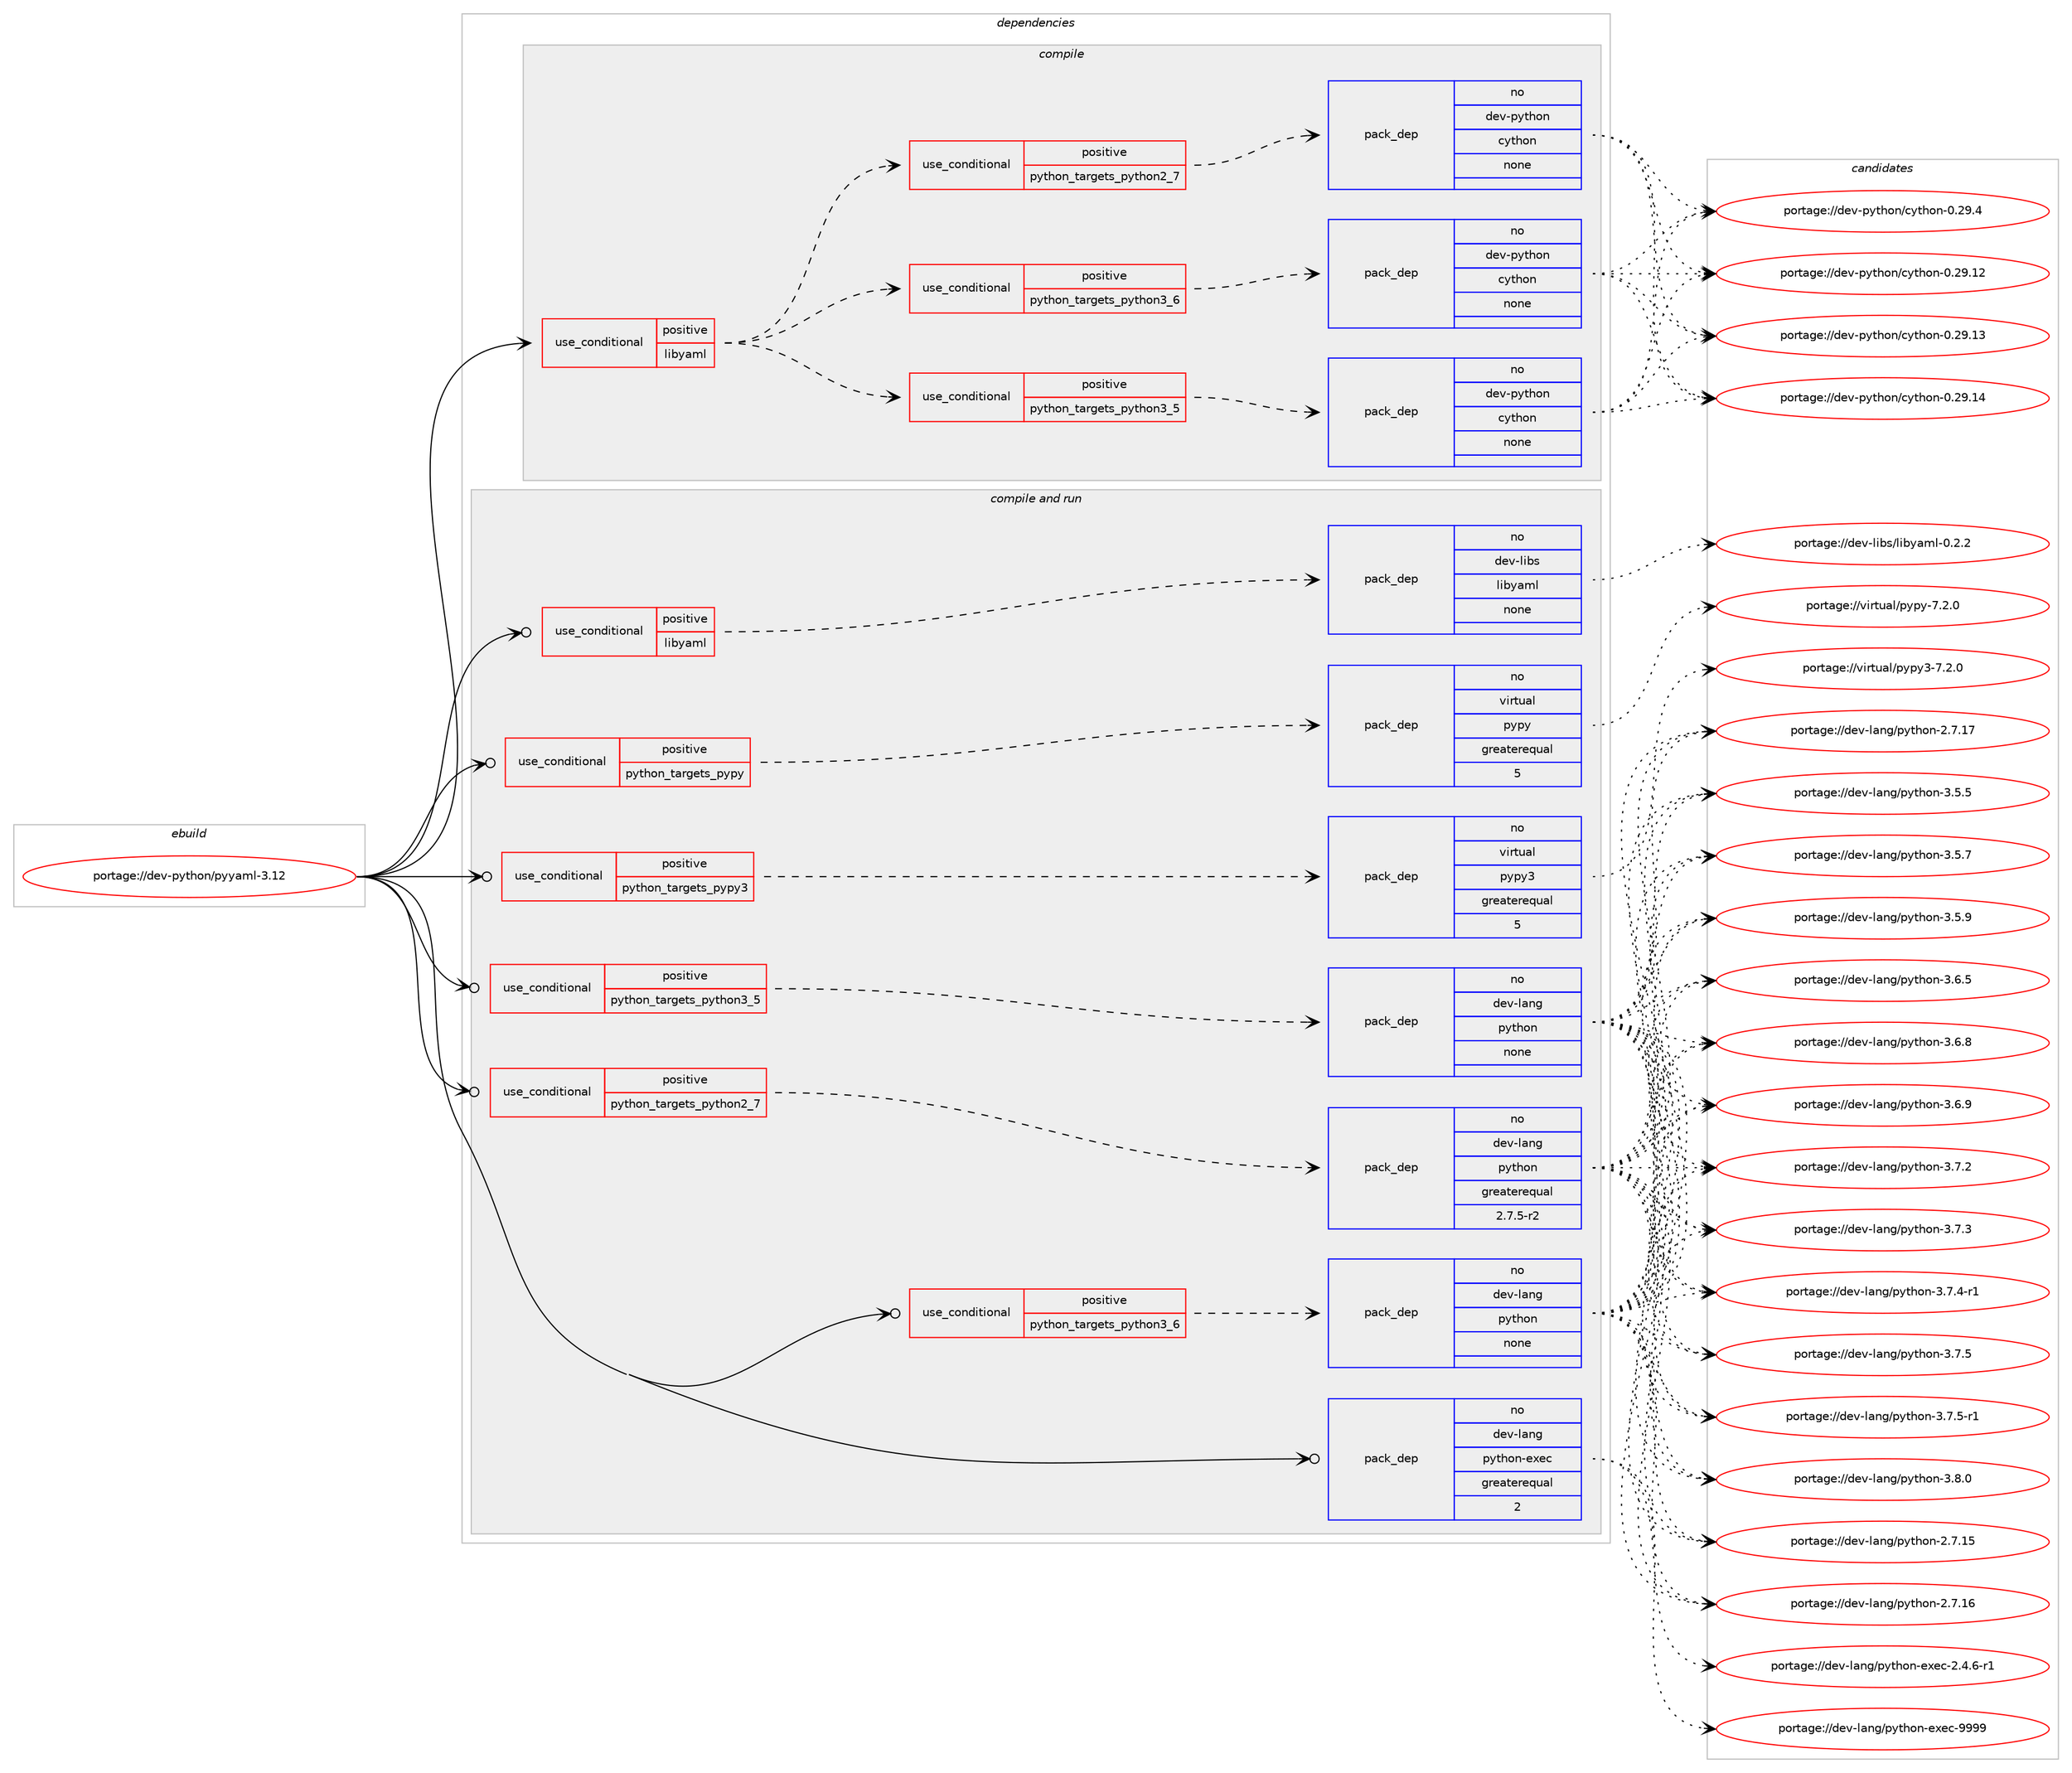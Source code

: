 digraph prolog {

# *************
# Graph options
# *************

newrank=true;
concentrate=true;
compound=true;
graph [rankdir=LR,fontname=Helvetica,fontsize=10,ranksep=1.5];#, ranksep=2.5, nodesep=0.2];
edge  [arrowhead=vee];
node  [fontname=Helvetica,fontsize=10];

# **********
# The ebuild
# **********

subgraph cluster_leftcol {
color=gray;
rank=same;
label=<<i>ebuild</i>>;
id [label="portage://dev-python/pyyaml-3.12", color=red, width=4, href="../dev-python/pyyaml-3.12.svg"];
}

# ****************
# The dependencies
# ****************

subgraph cluster_midcol {
color=gray;
label=<<i>dependencies</i>>;
subgraph cluster_compile {
fillcolor="#eeeeee";
style=filled;
label=<<i>compile</i>>;
subgraph cond37538 {
dependency169032 [label=<<TABLE BORDER="0" CELLBORDER="1" CELLSPACING="0" CELLPADDING="4"><TR><TD ROWSPAN="3" CELLPADDING="10">use_conditional</TD></TR><TR><TD>positive</TD></TR><TR><TD>libyaml</TD></TR></TABLE>>, shape=none, color=red];
subgraph cond37539 {
dependency169033 [label=<<TABLE BORDER="0" CELLBORDER="1" CELLSPACING="0" CELLPADDING="4"><TR><TD ROWSPAN="3" CELLPADDING="10">use_conditional</TD></TR><TR><TD>positive</TD></TR><TR><TD>python_targets_python2_7</TD></TR></TABLE>>, shape=none, color=red];
subgraph pack128094 {
dependency169034 [label=<<TABLE BORDER="0" CELLBORDER="1" CELLSPACING="0" CELLPADDING="4" WIDTH="220"><TR><TD ROWSPAN="6" CELLPADDING="30">pack_dep</TD></TR><TR><TD WIDTH="110">no</TD></TR><TR><TD>dev-python</TD></TR><TR><TD>cython</TD></TR><TR><TD>none</TD></TR><TR><TD></TD></TR></TABLE>>, shape=none, color=blue];
}
dependency169033:e -> dependency169034:w [weight=20,style="dashed",arrowhead="vee"];
}
dependency169032:e -> dependency169033:w [weight=20,style="dashed",arrowhead="vee"];
subgraph cond37540 {
dependency169035 [label=<<TABLE BORDER="0" CELLBORDER="1" CELLSPACING="0" CELLPADDING="4"><TR><TD ROWSPAN="3" CELLPADDING="10">use_conditional</TD></TR><TR><TD>positive</TD></TR><TR><TD>python_targets_python3_5</TD></TR></TABLE>>, shape=none, color=red];
subgraph pack128095 {
dependency169036 [label=<<TABLE BORDER="0" CELLBORDER="1" CELLSPACING="0" CELLPADDING="4" WIDTH="220"><TR><TD ROWSPAN="6" CELLPADDING="30">pack_dep</TD></TR><TR><TD WIDTH="110">no</TD></TR><TR><TD>dev-python</TD></TR><TR><TD>cython</TD></TR><TR><TD>none</TD></TR><TR><TD></TD></TR></TABLE>>, shape=none, color=blue];
}
dependency169035:e -> dependency169036:w [weight=20,style="dashed",arrowhead="vee"];
}
dependency169032:e -> dependency169035:w [weight=20,style="dashed",arrowhead="vee"];
subgraph cond37541 {
dependency169037 [label=<<TABLE BORDER="0" CELLBORDER="1" CELLSPACING="0" CELLPADDING="4"><TR><TD ROWSPAN="3" CELLPADDING="10">use_conditional</TD></TR><TR><TD>positive</TD></TR><TR><TD>python_targets_python3_6</TD></TR></TABLE>>, shape=none, color=red];
subgraph pack128096 {
dependency169038 [label=<<TABLE BORDER="0" CELLBORDER="1" CELLSPACING="0" CELLPADDING="4" WIDTH="220"><TR><TD ROWSPAN="6" CELLPADDING="30">pack_dep</TD></TR><TR><TD WIDTH="110">no</TD></TR><TR><TD>dev-python</TD></TR><TR><TD>cython</TD></TR><TR><TD>none</TD></TR><TR><TD></TD></TR></TABLE>>, shape=none, color=blue];
}
dependency169037:e -> dependency169038:w [weight=20,style="dashed",arrowhead="vee"];
}
dependency169032:e -> dependency169037:w [weight=20,style="dashed",arrowhead="vee"];
}
id:e -> dependency169032:w [weight=20,style="solid",arrowhead="vee"];
}
subgraph cluster_compileandrun {
fillcolor="#eeeeee";
style=filled;
label=<<i>compile and run</i>>;
subgraph cond37542 {
dependency169039 [label=<<TABLE BORDER="0" CELLBORDER="1" CELLSPACING="0" CELLPADDING="4"><TR><TD ROWSPAN="3" CELLPADDING="10">use_conditional</TD></TR><TR><TD>positive</TD></TR><TR><TD>libyaml</TD></TR></TABLE>>, shape=none, color=red];
subgraph pack128097 {
dependency169040 [label=<<TABLE BORDER="0" CELLBORDER="1" CELLSPACING="0" CELLPADDING="4" WIDTH="220"><TR><TD ROWSPAN="6" CELLPADDING="30">pack_dep</TD></TR><TR><TD WIDTH="110">no</TD></TR><TR><TD>dev-libs</TD></TR><TR><TD>libyaml</TD></TR><TR><TD>none</TD></TR><TR><TD></TD></TR></TABLE>>, shape=none, color=blue];
}
dependency169039:e -> dependency169040:w [weight=20,style="dashed",arrowhead="vee"];
}
id:e -> dependency169039:w [weight=20,style="solid",arrowhead="odotvee"];
subgraph cond37543 {
dependency169041 [label=<<TABLE BORDER="0" CELLBORDER="1" CELLSPACING="0" CELLPADDING="4"><TR><TD ROWSPAN="3" CELLPADDING="10">use_conditional</TD></TR><TR><TD>positive</TD></TR><TR><TD>python_targets_pypy</TD></TR></TABLE>>, shape=none, color=red];
subgraph pack128098 {
dependency169042 [label=<<TABLE BORDER="0" CELLBORDER="1" CELLSPACING="0" CELLPADDING="4" WIDTH="220"><TR><TD ROWSPAN="6" CELLPADDING="30">pack_dep</TD></TR><TR><TD WIDTH="110">no</TD></TR><TR><TD>virtual</TD></TR><TR><TD>pypy</TD></TR><TR><TD>greaterequal</TD></TR><TR><TD>5</TD></TR></TABLE>>, shape=none, color=blue];
}
dependency169041:e -> dependency169042:w [weight=20,style="dashed",arrowhead="vee"];
}
id:e -> dependency169041:w [weight=20,style="solid",arrowhead="odotvee"];
subgraph cond37544 {
dependency169043 [label=<<TABLE BORDER="0" CELLBORDER="1" CELLSPACING="0" CELLPADDING="4"><TR><TD ROWSPAN="3" CELLPADDING="10">use_conditional</TD></TR><TR><TD>positive</TD></TR><TR><TD>python_targets_pypy3</TD></TR></TABLE>>, shape=none, color=red];
subgraph pack128099 {
dependency169044 [label=<<TABLE BORDER="0" CELLBORDER="1" CELLSPACING="0" CELLPADDING="4" WIDTH="220"><TR><TD ROWSPAN="6" CELLPADDING="30">pack_dep</TD></TR><TR><TD WIDTH="110">no</TD></TR><TR><TD>virtual</TD></TR><TR><TD>pypy3</TD></TR><TR><TD>greaterequal</TD></TR><TR><TD>5</TD></TR></TABLE>>, shape=none, color=blue];
}
dependency169043:e -> dependency169044:w [weight=20,style="dashed",arrowhead="vee"];
}
id:e -> dependency169043:w [weight=20,style="solid",arrowhead="odotvee"];
subgraph cond37545 {
dependency169045 [label=<<TABLE BORDER="0" CELLBORDER="1" CELLSPACING="0" CELLPADDING="4"><TR><TD ROWSPAN="3" CELLPADDING="10">use_conditional</TD></TR><TR><TD>positive</TD></TR><TR><TD>python_targets_python2_7</TD></TR></TABLE>>, shape=none, color=red];
subgraph pack128100 {
dependency169046 [label=<<TABLE BORDER="0" CELLBORDER="1" CELLSPACING="0" CELLPADDING="4" WIDTH="220"><TR><TD ROWSPAN="6" CELLPADDING="30">pack_dep</TD></TR><TR><TD WIDTH="110">no</TD></TR><TR><TD>dev-lang</TD></TR><TR><TD>python</TD></TR><TR><TD>greaterequal</TD></TR><TR><TD>2.7.5-r2</TD></TR></TABLE>>, shape=none, color=blue];
}
dependency169045:e -> dependency169046:w [weight=20,style="dashed",arrowhead="vee"];
}
id:e -> dependency169045:w [weight=20,style="solid",arrowhead="odotvee"];
subgraph cond37546 {
dependency169047 [label=<<TABLE BORDER="0" CELLBORDER="1" CELLSPACING="0" CELLPADDING="4"><TR><TD ROWSPAN="3" CELLPADDING="10">use_conditional</TD></TR><TR><TD>positive</TD></TR><TR><TD>python_targets_python3_5</TD></TR></TABLE>>, shape=none, color=red];
subgraph pack128101 {
dependency169048 [label=<<TABLE BORDER="0" CELLBORDER="1" CELLSPACING="0" CELLPADDING="4" WIDTH="220"><TR><TD ROWSPAN="6" CELLPADDING="30">pack_dep</TD></TR><TR><TD WIDTH="110">no</TD></TR><TR><TD>dev-lang</TD></TR><TR><TD>python</TD></TR><TR><TD>none</TD></TR><TR><TD></TD></TR></TABLE>>, shape=none, color=blue];
}
dependency169047:e -> dependency169048:w [weight=20,style="dashed",arrowhead="vee"];
}
id:e -> dependency169047:w [weight=20,style="solid",arrowhead="odotvee"];
subgraph cond37547 {
dependency169049 [label=<<TABLE BORDER="0" CELLBORDER="1" CELLSPACING="0" CELLPADDING="4"><TR><TD ROWSPAN="3" CELLPADDING="10">use_conditional</TD></TR><TR><TD>positive</TD></TR><TR><TD>python_targets_python3_6</TD></TR></TABLE>>, shape=none, color=red];
subgraph pack128102 {
dependency169050 [label=<<TABLE BORDER="0" CELLBORDER="1" CELLSPACING="0" CELLPADDING="4" WIDTH="220"><TR><TD ROWSPAN="6" CELLPADDING="30">pack_dep</TD></TR><TR><TD WIDTH="110">no</TD></TR><TR><TD>dev-lang</TD></TR><TR><TD>python</TD></TR><TR><TD>none</TD></TR><TR><TD></TD></TR></TABLE>>, shape=none, color=blue];
}
dependency169049:e -> dependency169050:w [weight=20,style="dashed",arrowhead="vee"];
}
id:e -> dependency169049:w [weight=20,style="solid",arrowhead="odotvee"];
subgraph pack128103 {
dependency169051 [label=<<TABLE BORDER="0" CELLBORDER="1" CELLSPACING="0" CELLPADDING="4" WIDTH="220"><TR><TD ROWSPAN="6" CELLPADDING="30">pack_dep</TD></TR><TR><TD WIDTH="110">no</TD></TR><TR><TD>dev-lang</TD></TR><TR><TD>python-exec</TD></TR><TR><TD>greaterequal</TD></TR><TR><TD>2</TD></TR></TABLE>>, shape=none, color=blue];
}
id:e -> dependency169051:w [weight=20,style="solid",arrowhead="odotvee"];
}
subgraph cluster_run {
fillcolor="#eeeeee";
style=filled;
label=<<i>run</i>>;
}
}

# **************
# The candidates
# **************

subgraph cluster_choices {
rank=same;
color=gray;
label=<<i>candidates</i>>;

subgraph choice128094 {
color=black;
nodesep=1;
choiceportage1001011184511212111610411111047991211161041111104548465057464950 [label="portage://dev-python/cython-0.29.12", color=red, width=4,href="../dev-python/cython-0.29.12.svg"];
choiceportage1001011184511212111610411111047991211161041111104548465057464951 [label="portage://dev-python/cython-0.29.13", color=red, width=4,href="../dev-python/cython-0.29.13.svg"];
choiceportage1001011184511212111610411111047991211161041111104548465057464952 [label="portage://dev-python/cython-0.29.14", color=red, width=4,href="../dev-python/cython-0.29.14.svg"];
choiceportage10010111845112121116104111110479912111610411111045484650574652 [label="portage://dev-python/cython-0.29.4", color=red, width=4,href="../dev-python/cython-0.29.4.svg"];
dependency169034:e -> choiceportage1001011184511212111610411111047991211161041111104548465057464950:w [style=dotted,weight="100"];
dependency169034:e -> choiceportage1001011184511212111610411111047991211161041111104548465057464951:w [style=dotted,weight="100"];
dependency169034:e -> choiceportage1001011184511212111610411111047991211161041111104548465057464952:w [style=dotted,weight="100"];
dependency169034:e -> choiceportage10010111845112121116104111110479912111610411111045484650574652:w [style=dotted,weight="100"];
}
subgraph choice128095 {
color=black;
nodesep=1;
choiceportage1001011184511212111610411111047991211161041111104548465057464950 [label="portage://dev-python/cython-0.29.12", color=red, width=4,href="../dev-python/cython-0.29.12.svg"];
choiceportage1001011184511212111610411111047991211161041111104548465057464951 [label="portage://dev-python/cython-0.29.13", color=red, width=4,href="../dev-python/cython-0.29.13.svg"];
choiceportage1001011184511212111610411111047991211161041111104548465057464952 [label="portage://dev-python/cython-0.29.14", color=red, width=4,href="../dev-python/cython-0.29.14.svg"];
choiceportage10010111845112121116104111110479912111610411111045484650574652 [label="portage://dev-python/cython-0.29.4", color=red, width=4,href="../dev-python/cython-0.29.4.svg"];
dependency169036:e -> choiceportage1001011184511212111610411111047991211161041111104548465057464950:w [style=dotted,weight="100"];
dependency169036:e -> choiceportage1001011184511212111610411111047991211161041111104548465057464951:w [style=dotted,weight="100"];
dependency169036:e -> choiceportage1001011184511212111610411111047991211161041111104548465057464952:w [style=dotted,weight="100"];
dependency169036:e -> choiceportage10010111845112121116104111110479912111610411111045484650574652:w [style=dotted,weight="100"];
}
subgraph choice128096 {
color=black;
nodesep=1;
choiceportage1001011184511212111610411111047991211161041111104548465057464950 [label="portage://dev-python/cython-0.29.12", color=red, width=4,href="../dev-python/cython-0.29.12.svg"];
choiceportage1001011184511212111610411111047991211161041111104548465057464951 [label="portage://dev-python/cython-0.29.13", color=red, width=4,href="../dev-python/cython-0.29.13.svg"];
choiceportage1001011184511212111610411111047991211161041111104548465057464952 [label="portage://dev-python/cython-0.29.14", color=red, width=4,href="../dev-python/cython-0.29.14.svg"];
choiceportage10010111845112121116104111110479912111610411111045484650574652 [label="portage://dev-python/cython-0.29.4", color=red, width=4,href="../dev-python/cython-0.29.4.svg"];
dependency169038:e -> choiceportage1001011184511212111610411111047991211161041111104548465057464950:w [style=dotted,weight="100"];
dependency169038:e -> choiceportage1001011184511212111610411111047991211161041111104548465057464951:w [style=dotted,weight="100"];
dependency169038:e -> choiceportage1001011184511212111610411111047991211161041111104548465057464952:w [style=dotted,weight="100"];
dependency169038:e -> choiceportage10010111845112121116104111110479912111610411111045484650574652:w [style=dotted,weight="100"];
}
subgraph choice128097 {
color=black;
nodesep=1;
choiceportage1001011184510810598115471081059812197109108454846504650 [label="portage://dev-libs/libyaml-0.2.2", color=red, width=4,href="../dev-libs/libyaml-0.2.2.svg"];
dependency169040:e -> choiceportage1001011184510810598115471081059812197109108454846504650:w [style=dotted,weight="100"];
}
subgraph choice128098 {
color=black;
nodesep=1;
choiceportage1181051141161179710847112121112121455546504648 [label="portage://virtual/pypy-7.2.0", color=red, width=4,href="../virtual/pypy-7.2.0.svg"];
dependency169042:e -> choiceportage1181051141161179710847112121112121455546504648:w [style=dotted,weight="100"];
}
subgraph choice128099 {
color=black;
nodesep=1;
choiceportage118105114116117971084711212111212151455546504648 [label="portage://virtual/pypy3-7.2.0", color=red, width=4,href="../virtual/pypy3-7.2.0.svg"];
dependency169044:e -> choiceportage118105114116117971084711212111212151455546504648:w [style=dotted,weight="100"];
}
subgraph choice128100 {
color=black;
nodesep=1;
choiceportage10010111845108971101034711212111610411111045504655464953 [label="portage://dev-lang/python-2.7.15", color=red, width=4,href="../dev-lang/python-2.7.15.svg"];
choiceportage10010111845108971101034711212111610411111045504655464954 [label="portage://dev-lang/python-2.7.16", color=red, width=4,href="../dev-lang/python-2.7.16.svg"];
choiceportage10010111845108971101034711212111610411111045504655464955 [label="portage://dev-lang/python-2.7.17", color=red, width=4,href="../dev-lang/python-2.7.17.svg"];
choiceportage100101118451089711010347112121116104111110455146534653 [label="portage://dev-lang/python-3.5.5", color=red, width=4,href="../dev-lang/python-3.5.5.svg"];
choiceportage100101118451089711010347112121116104111110455146534655 [label="portage://dev-lang/python-3.5.7", color=red, width=4,href="../dev-lang/python-3.5.7.svg"];
choiceportage100101118451089711010347112121116104111110455146534657 [label="portage://dev-lang/python-3.5.9", color=red, width=4,href="../dev-lang/python-3.5.9.svg"];
choiceportage100101118451089711010347112121116104111110455146544653 [label="portage://dev-lang/python-3.6.5", color=red, width=4,href="../dev-lang/python-3.6.5.svg"];
choiceportage100101118451089711010347112121116104111110455146544656 [label="portage://dev-lang/python-3.6.8", color=red, width=4,href="../dev-lang/python-3.6.8.svg"];
choiceportage100101118451089711010347112121116104111110455146544657 [label="portage://dev-lang/python-3.6.9", color=red, width=4,href="../dev-lang/python-3.6.9.svg"];
choiceportage100101118451089711010347112121116104111110455146554650 [label="portage://dev-lang/python-3.7.2", color=red, width=4,href="../dev-lang/python-3.7.2.svg"];
choiceportage100101118451089711010347112121116104111110455146554651 [label="portage://dev-lang/python-3.7.3", color=red, width=4,href="../dev-lang/python-3.7.3.svg"];
choiceportage1001011184510897110103471121211161041111104551465546524511449 [label="portage://dev-lang/python-3.7.4-r1", color=red, width=4,href="../dev-lang/python-3.7.4-r1.svg"];
choiceportage100101118451089711010347112121116104111110455146554653 [label="portage://dev-lang/python-3.7.5", color=red, width=4,href="../dev-lang/python-3.7.5.svg"];
choiceportage1001011184510897110103471121211161041111104551465546534511449 [label="portage://dev-lang/python-3.7.5-r1", color=red, width=4,href="../dev-lang/python-3.7.5-r1.svg"];
choiceportage100101118451089711010347112121116104111110455146564648 [label="portage://dev-lang/python-3.8.0", color=red, width=4,href="../dev-lang/python-3.8.0.svg"];
dependency169046:e -> choiceportage10010111845108971101034711212111610411111045504655464953:w [style=dotted,weight="100"];
dependency169046:e -> choiceportage10010111845108971101034711212111610411111045504655464954:w [style=dotted,weight="100"];
dependency169046:e -> choiceportage10010111845108971101034711212111610411111045504655464955:w [style=dotted,weight="100"];
dependency169046:e -> choiceportage100101118451089711010347112121116104111110455146534653:w [style=dotted,weight="100"];
dependency169046:e -> choiceportage100101118451089711010347112121116104111110455146534655:w [style=dotted,weight="100"];
dependency169046:e -> choiceportage100101118451089711010347112121116104111110455146534657:w [style=dotted,weight="100"];
dependency169046:e -> choiceportage100101118451089711010347112121116104111110455146544653:w [style=dotted,weight="100"];
dependency169046:e -> choiceportage100101118451089711010347112121116104111110455146544656:w [style=dotted,weight="100"];
dependency169046:e -> choiceportage100101118451089711010347112121116104111110455146544657:w [style=dotted,weight="100"];
dependency169046:e -> choiceportage100101118451089711010347112121116104111110455146554650:w [style=dotted,weight="100"];
dependency169046:e -> choiceportage100101118451089711010347112121116104111110455146554651:w [style=dotted,weight="100"];
dependency169046:e -> choiceportage1001011184510897110103471121211161041111104551465546524511449:w [style=dotted,weight="100"];
dependency169046:e -> choiceportage100101118451089711010347112121116104111110455146554653:w [style=dotted,weight="100"];
dependency169046:e -> choiceportage1001011184510897110103471121211161041111104551465546534511449:w [style=dotted,weight="100"];
dependency169046:e -> choiceportage100101118451089711010347112121116104111110455146564648:w [style=dotted,weight="100"];
}
subgraph choice128101 {
color=black;
nodesep=1;
choiceportage10010111845108971101034711212111610411111045504655464953 [label="portage://dev-lang/python-2.7.15", color=red, width=4,href="../dev-lang/python-2.7.15.svg"];
choiceportage10010111845108971101034711212111610411111045504655464954 [label="portage://dev-lang/python-2.7.16", color=red, width=4,href="../dev-lang/python-2.7.16.svg"];
choiceportage10010111845108971101034711212111610411111045504655464955 [label="portage://dev-lang/python-2.7.17", color=red, width=4,href="../dev-lang/python-2.7.17.svg"];
choiceportage100101118451089711010347112121116104111110455146534653 [label="portage://dev-lang/python-3.5.5", color=red, width=4,href="../dev-lang/python-3.5.5.svg"];
choiceportage100101118451089711010347112121116104111110455146534655 [label="portage://dev-lang/python-3.5.7", color=red, width=4,href="../dev-lang/python-3.5.7.svg"];
choiceportage100101118451089711010347112121116104111110455146534657 [label="portage://dev-lang/python-3.5.9", color=red, width=4,href="../dev-lang/python-3.5.9.svg"];
choiceportage100101118451089711010347112121116104111110455146544653 [label="portage://dev-lang/python-3.6.5", color=red, width=4,href="../dev-lang/python-3.6.5.svg"];
choiceportage100101118451089711010347112121116104111110455146544656 [label="portage://dev-lang/python-3.6.8", color=red, width=4,href="../dev-lang/python-3.6.8.svg"];
choiceportage100101118451089711010347112121116104111110455146544657 [label="portage://dev-lang/python-3.6.9", color=red, width=4,href="../dev-lang/python-3.6.9.svg"];
choiceportage100101118451089711010347112121116104111110455146554650 [label="portage://dev-lang/python-3.7.2", color=red, width=4,href="../dev-lang/python-3.7.2.svg"];
choiceportage100101118451089711010347112121116104111110455146554651 [label="portage://dev-lang/python-3.7.3", color=red, width=4,href="../dev-lang/python-3.7.3.svg"];
choiceportage1001011184510897110103471121211161041111104551465546524511449 [label="portage://dev-lang/python-3.7.4-r1", color=red, width=4,href="../dev-lang/python-3.7.4-r1.svg"];
choiceportage100101118451089711010347112121116104111110455146554653 [label="portage://dev-lang/python-3.7.5", color=red, width=4,href="../dev-lang/python-3.7.5.svg"];
choiceportage1001011184510897110103471121211161041111104551465546534511449 [label="portage://dev-lang/python-3.7.5-r1", color=red, width=4,href="../dev-lang/python-3.7.5-r1.svg"];
choiceportage100101118451089711010347112121116104111110455146564648 [label="portage://dev-lang/python-3.8.0", color=red, width=4,href="../dev-lang/python-3.8.0.svg"];
dependency169048:e -> choiceportage10010111845108971101034711212111610411111045504655464953:w [style=dotted,weight="100"];
dependency169048:e -> choiceportage10010111845108971101034711212111610411111045504655464954:w [style=dotted,weight="100"];
dependency169048:e -> choiceportage10010111845108971101034711212111610411111045504655464955:w [style=dotted,weight="100"];
dependency169048:e -> choiceportage100101118451089711010347112121116104111110455146534653:w [style=dotted,weight="100"];
dependency169048:e -> choiceportage100101118451089711010347112121116104111110455146534655:w [style=dotted,weight="100"];
dependency169048:e -> choiceportage100101118451089711010347112121116104111110455146534657:w [style=dotted,weight="100"];
dependency169048:e -> choiceportage100101118451089711010347112121116104111110455146544653:w [style=dotted,weight="100"];
dependency169048:e -> choiceportage100101118451089711010347112121116104111110455146544656:w [style=dotted,weight="100"];
dependency169048:e -> choiceportage100101118451089711010347112121116104111110455146544657:w [style=dotted,weight="100"];
dependency169048:e -> choiceportage100101118451089711010347112121116104111110455146554650:w [style=dotted,weight="100"];
dependency169048:e -> choiceportage100101118451089711010347112121116104111110455146554651:w [style=dotted,weight="100"];
dependency169048:e -> choiceportage1001011184510897110103471121211161041111104551465546524511449:w [style=dotted,weight="100"];
dependency169048:e -> choiceportage100101118451089711010347112121116104111110455146554653:w [style=dotted,weight="100"];
dependency169048:e -> choiceportage1001011184510897110103471121211161041111104551465546534511449:w [style=dotted,weight="100"];
dependency169048:e -> choiceportage100101118451089711010347112121116104111110455146564648:w [style=dotted,weight="100"];
}
subgraph choice128102 {
color=black;
nodesep=1;
choiceportage10010111845108971101034711212111610411111045504655464953 [label="portage://dev-lang/python-2.7.15", color=red, width=4,href="../dev-lang/python-2.7.15.svg"];
choiceportage10010111845108971101034711212111610411111045504655464954 [label="portage://dev-lang/python-2.7.16", color=red, width=4,href="../dev-lang/python-2.7.16.svg"];
choiceportage10010111845108971101034711212111610411111045504655464955 [label="portage://dev-lang/python-2.7.17", color=red, width=4,href="../dev-lang/python-2.7.17.svg"];
choiceportage100101118451089711010347112121116104111110455146534653 [label="portage://dev-lang/python-3.5.5", color=red, width=4,href="../dev-lang/python-3.5.5.svg"];
choiceportage100101118451089711010347112121116104111110455146534655 [label="portage://dev-lang/python-3.5.7", color=red, width=4,href="../dev-lang/python-3.5.7.svg"];
choiceportage100101118451089711010347112121116104111110455146534657 [label="portage://dev-lang/python-3.5.9", color=red, width=4,href="../dev-lang/python-3.5.9.svg"];
choiceportage100101118451089711010347112121116104111110455146544653 [label="portage://dev-lang/python-3.6.5", color=red, width=4,href="../dev-lang/python-3.6.5.svg"];
choiceportage100101118451089711010347112121116104111110455146544656 [label="portage://dev-lang/python-3.6.8", color=red, width=4,href="../dev-lang/python-3.6.8.svg"];
choiceportage100101118451089711010347112121116104111110455146544657 [label="portage://dev-lang/python-3.6.9", color=red, width=4,href="../dev-lang/python-3.6.9.svg"];
choiceportage100101118451089711010347112121116104111110455146554650 [label="portage://dev-lang/python-3.7.2", color=red, width=4,href="../dev-lang/python-3.7.2.svg"];
choiceportage100101118451089711010347112121116104111110455146554651 [label="portage://dev-lang/python-3.7.3", color=red, width=4,href="../dev-lang/python-3.7.3.svg"];
choiceportage1001011184510897110103471121211161041111104551465546524511449 [label="portage://dev-lang/python-3.7.4-r1", color=red, width=4,href="../dev-lang/python-3.7.4-r1.svg"];
choiceportage100101118451089711010347112121116104111110455146554653 [label="portage://dev-lang/python-3.7.5", color=red, width=4,href="../dev-lang/python-3.7.5.svg"];
choiceportage1001011184510897110103471121211161041111104551465546534511449 [label="portage://dev-lang/python-3.7.5-r1", color=red, width=4,href="../dev-lang/python-3.7.5-r1.svg"];
choiceportage100101118451089711010347112121116104111110455146564648 [label="portage://dev-lang/python-3.8.0", color=red, width=4,href="../dev-lang/python-3.8.0.svg"];
dependency169050:e -> choiceportage10010111845108971101034711212111610411111045504655464953:w [style=dotted,weight="100"];
dependency169050:e -> choiceportage10010111845108971101034711212111610411111045504655464954:w [style=dotted,weight="100"];
dependency169050:e -> choiceportage10010111845108971101034711212111610411111045504655464955:w [style=dotted,weight="100"];
dependency169050:e -> choiceportage100101118451089711010347112121116104111110455146534653:w [style=dotted,weight="100"];
dependency169050:e -> choiceportage100101118451089711010347112121116104111110455146534655:w [style=dotted,weight="100"];
dependency169050:e -> choiceportage100101118451089711010347112121116104111110455146534657:w [style=dotted,weight="100"];
dependency169050:e -> choiceportage100101118451089711010347112121116104111110455146544653:w [style=dotted,weight="100"];
dependency169050:e -> choiceportage100101118451089711010347112121116104111110455146544656:w [style=dotted,weight="100"];
dependency169050:e -> choiceportage100101118451089711010347112121116104111110455146544657:w [style=dotted,weight="100"];
dependency169050:e -> choiceportage100101118451089711010347112121116104111110455146554650:w [style=dotted,weight="100"];
dependency169050:e -> choiceportage100101118451089711010347112121116104111110455146554651:w [style=dotted,weight="100"];
dependency169050:e -> choiceportage1001011184510897110103471121211161041111104551465546524511449:w [style=dotted,weight="100"];
dependency169050:e -> choiceportage100101118451089711010347112121116104111110455146554653:w [style=dotted,weight="100"];
dependency169050:e -> choiceportage1001011184510897110103471121211161041111104551465546534511449:w [style=dotted,weight="100"];
dependency169050:e -> choiceportage100101118451089711010347112121116104111110455146564648:w [style=dotted,weight="100"];
}
subgraph choice128103 {
color=black;
nodesep=1;
choiceportage10010111845108971101034711212111610411111045101120101994550465246544511449 [label="portage://dev-lang/python-exec-2.4.6-r1", color=red, width=4,href="../dev-lang/python-exec-2.4.6-r1.svg"];
choiceportage10010111845108971101034711212111610411111045101120101994557575757 [label="portage://dev-lang/python-exec-9999", color=red, width=4,href="../dev-lang/python-exec-9999.svg"];
dependency169051:e -> choiceportage10010111845108971101034711212111610411111045101120101994550465246544511449:w [style=dotted,weight="100"];
dependency169051:e -> choiceportage10010111845108971101034711212111610411111045101120101994557575757:w [style=dotted,weight="100"];
}
}

}
